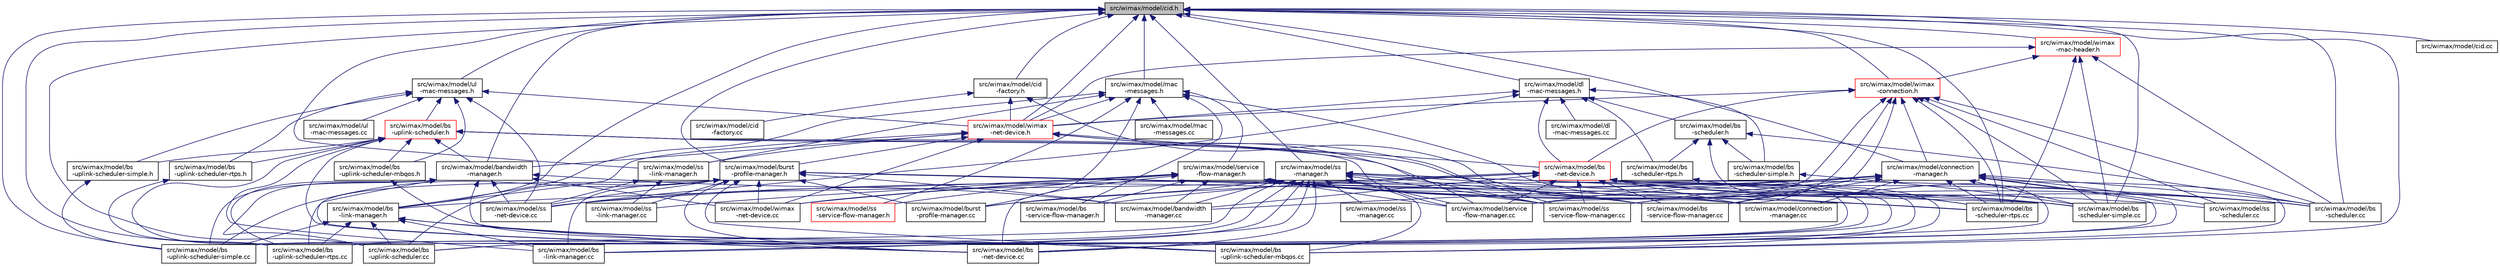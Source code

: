 digraph "src/wimax/model/cid.h"
{
 // LATEX_PDF_SIZE
  edge [fontname="Helvetica",fontsize="10",labelfontname="Helvetica",labelfontsize="10"];
  node [fontname="Helvetica",fontsize="10",shape=record];
  Node1 [label="src/wimax/model/cid.h",height=0.2,width=0.4,color="black", fillcolor="grey75", style="filled", fontcolor="black",tooltip=" "];
  Node1 -> Node2 [dir="back",color="midnightblue",fontsize="10",style="solid",fontname="Helvetica"];
  Node2 [label="src/wimax/model/bandwidth\l-manager.h",height=0.2,width=0.4,color="black", fillcolor="white", style="filled",URL="$bandwidth-manager_8h.html",tooltip=" "];
  Node2 -> Node3 [dir="back",color="midnightblue",fontsize="10",style="solid",fontname="Helvetica"];
  Node3 [label="src/wimax/model/bandwidth\l-manager.cc",height=0.2,width=0.4,color="black", fillcolor="white", style="filled",URL="$bandwidth-manager_8cc.html",tooltip=" "];
  Node2 -> Node4 [dir="back",color="midnightblue",fontsize="10",style="solid",fontname="Helvetica"];
  Node4 [label="src/wimax/model/bs\l-net-device.cc",height=0.2,width=0.4,color="black", fillcolor="white", style="filled",URL="$bs-net-device_8cc.html",tooltip=" "];
  Node2 -> Node5 [dir="back",color="midnightblue",fontsize="10",style="solid",fontname="Helvetica"];
  Node5 [label="src/wimax/model/bs\l-uplink-scheduler-mbqos.cc",height=0.2,width=0.4,color="black", fillcolor="white", style="filled",URL="$bs-uplink-scheduler-mbqos_8cc.html",tooltip=" "];
  Node2 -> Node6 [dir="back",color="midnightblue",fontsize="10",style="solid",fontname="Helvetica"];
  Node6 [label="src/wimax/model/bs\l-uplink-scheduler-rtps.cc",height=0.2,width=0.4,color="black", fillcolor="white", style="filled",URL="$bs-uplink-scheduler-rtps_8cc.html",tooltip=" "];
  Node2 -> Node7 [dir="back",color="midnightblue",fontsize="10",style="solid",fontname="Helvetica"];
  Node7 [label="src/wimax/model/bs\l-uplink-scheduler-simple.cc",height=0.2,width=0.4,color="black", fillcolor="white", style="filled",URL="$bs-uplink-scheduler-simple_8cc.html",tooltip=" "];
  Node2 -> Node8 [dir="back",color="midnightblue",fontsize="10",style="solid",fontname="Helvetica"];
  Node8 [label="src/wimax/model/bs\l-uplink-scheduler.cc",height=0.2,width=0.4,color="black", fillcolor="white", style="filled",URL="$bs-uplink-scheduler_8cc.html",tooltip=" "];
  Node2 -> Node9 [dir="back",color="midnightblue",fontsize="10",style="solid",fontname="Helvetica"];
  Node9 [label="src/wimax/model/ss\l-net-device.cc",height=0.2,width=0.4,color="black", fillcolor="white", style="filled",URL="$ss-net-device_8cc.html",tooltip=" "];
  Node2 -> Node10 [dir="back",color="midnightblue",fontsize="10",style="solid",fontname="Helvetica"];
  Node10 [label="src/wimax/model/wimax\l-net-device.cc",height=0.2,width=0.4,color="black", fillcolor="white", style="filled",URL="$wimax-net-device_8cc.html",tooltip=" "];
  Node1 -> Node11 [dir="back",color="midnightblue",fontsize="10",style="solid",fontname="Helvetica"];
  Node11 [label="src/wimax/model/bs\l-link-manager.h",height=0.2,width=0.4,color="black", fillcolor="white", style="filled",URL="$bs-link-manager_8h.html",tooltip=" "];
  Node11 -> Node12 [dir="back",color="midnightblue",fontsize="10",style="solid",fontname="Helvetica"];
  Node12 [label="src/wimax/model/bs\l-link-manager.cc",height=0.2,width=0.4,color="black", fillcolor="white", style="filled",URL="$bs-link-manager_8cc.html",tooltip=" "];
  Node11 -> Node4 [dir="back",color="midnightblue",fontsize="10",style="solid",fontname="Helvetica"];
  Node11 -> Node5 [dir="back",color="midnightblue",fontsize="10",style="solid",fontname="Helvetica"];
  Node11 -> Node6 [dir="back",color="midnightblue",fontsize="10",style="solid",fontname="Helvetica"];
  Node11 -> Node7 [dir="back",color="midnightblue",fontsize="10",style="solid",fontname="Helvetica"];
  Node11 -> Node8 [dir="back",color="midnightblue",fontsize="10",style="solid",fontname="Helvetica"];
  Node1 -> Node13 [dir="back",color="midnightblue",fontsize="10",style="solid",fontname="Helvetica"];
  Node13 [label="src/wimax/model/bs\l-scheduler-rtps.cc",height=0.2,width=0.4,color="black", fillcolor="white", style="filled",URL="$bs-scheduler-rtps_8cc.html",tooltip=" "];
  Node1 -> Node14 [dir="back",color="midnightblue",fontsize="10",style="solid",fontname="Helvetica"];
  Node14 [label="src/wimax/model/bs\l-scheduler-simple.cc",height=0.2,width=0.4,color="black", fillcolor="white", style="filled",URL="$bs-scheduler-simple_8cc.html",tooltip=" "];
  Node1 -> Node15 [dir="back",color="midnightblue",fontsize="10",style="solid",fontname="Helvetica"];
  Node15 [label="src/wimax/model/bs\l-scheduler.cc",height=0.2,width=0.4,color="black", fillcolor="white", style="filled",URL="$bs-scheduler_8cc.html",tooltip=" "];
  Node1 -> Node5 [dir="back",color="midnightblue",fontsize="10",style="solid",fontname="Helvetica"];
  Node1 -> Node6 [dir="back",color="midnightblue",fontsize="10",style="solid",fontname="Helvetica"];
  Node1 -> Node7 [dir="back",color="midnightblue",fontsize="10",style="solid",fontname="Helvetica"];
  Node1 -> Node8 [dir="back",color="midnightblue",fontsize="10",style="solid",fontname="Helvetica"];
  Node1 -> Node16 [dir="back",color="midnightblue",fontsize="10",style="solid",fontname="Helvetica"];
  Node16 [label="src/wimax/model/burst\l-profile-manager.h",height=0.2,width=0.4,color="black", fillcolor="white", style="filled",URL="$burst-profile-manager_8h.html",tooltip=" "];
  Node16 -> Node3 [dir="back",color="midnightblue",fontsize="10",style="solid",fontname="Helvetica"];
  Node16 -> Node12 [dir="back",color="midnightblue",fontsize="10",style="solid",fontname="Helvetica"];
  Node16 -> Node4 [dir="back",color="midnightblue",fontsize="10",style="solid",fontname="Helvetica"];
  Node16 -> Node13 [dir="back",color="midnightblue",fontsize="10",style="solid",fontname="Helvetica"];
  Node16 -> Node14 [dir="back",color="midnightblue",fontsize="10",style="solid",fontname="Helvetica"];
  Node16 -> Node15 [dir="back",color="midnightblue",fontsize="10",style="solid",fontname="Helvetica"];
  Node16 -> Node5 [dir="back",color="midnightblue",fontsize="10",style="solid",fontname="Helvetica"];
  Node16 -> Node6 [dir="back",color="midnightblue",fontsize="10",style="solid",fontname="Helvetica"];
  Node16 -> Node7 [dir="back",color="midnightblue",fontsize="10",style="solid",fontname="Helvetica"];
  Node16 -> Node8 [dir="back",color="midnightblue",fontsize="10",style="solid",fontname="Helvetica"];
  Node16 -> Node17 [dir="back",color="midnightblue",fontsize="10",style="solid",fontname="Helvetica"];
  Node17 [label="src/wimax/model/burst\l-profile-manager.cc",height=0.2,width=0.4,color="black", fillcolor="white", style="filled",URL="$burst-profile-manager_8cc.html",tooltip=" "];
  Node16 -> Node18 [dir="back",color="midnightblue",fontsize="10",style="solid",fontname="Helvetica"];
  Node18 [label="src/wimax/model/ss\l-link-manager.cc",height=0.2,width=0.4,color="black", fillcolor="white", style="filled",URL="$ss-link-manager_8cc.html",tooltip=" "];
  Node16 -> Node9 [dir="back",color="midnightblue",fontsize="10",style="solid",fontname="Helvetica"];
  Node16 -> Node10 [dir="back",color="midnightblue",fontsize="10",style="solid",fontname="Helvetica"];
  Node1 -> Node19 [dir="back",color="midnightblue",fontsize="10",style="solid",fontname="Helvetica"];
  Node19 [label="src/wimax/model/cid\l-factory.h",height=0.2,width=0.4,color="black", fillcolor="white", style="filled",URL="$cid-factory_8h.html",tooltip=" "];
  Node19 -> Node20 [dir="back",color="midnightblue",fontsize="10",style="solid",fontname="Helvetica"];
  Node20 [label="src/wimax/model/cid\l-factory.cc",height=0.2,width=0.4,color="black", fillcolor="white", style="filled",URL="$cid-factory_8cc.html",tooltip=" "];
  Node19 -> Node21 [dir="back",color="midnightblue",fontsize="10",style="solid",fontname="Helvetica"];
  Node21 [label="src/wimax/model/connection\l-manager.cc",height=0.2,width=0.4,color="black", fillcolor="white", style="filled",URL="$connection-manager_8cc.html",tooltip=" "];
  Node19 -> Node22 [dir="back",color="midnightblue",fontsize="10",style="solid",fontname="Helvetica"];
  Node22 [label="src/wimax/model/wimax\l-net-device.h",height=0.2,width=0.4,color="red", fillcolor="white", style="filled",URL="$wimax-net-device_8h.html",tooltip=" "];
  Node22 -> Node2 [dir="back",color="midnightblue",fontsize="10",style="solid",fontname="Helvetica"];
  Node22 -> Node11 [dir="back",color="midnightblue",fontsize="10",style="solid",fontname="Helvetica"];
  Node22 -> Node23 [dir="back",color="midnightblue",fontsize="10",style="solid",fontname="Helvetica"];
  Node23 [label="src/wimax/model/bs\l-net-device.h",height=0.2,width=0.4,color="red", fillcolor="white", style="filled",URL="$bs-net-device_8h.html",tooltip=" "];
  Node23 -> Node3 [dir="back",color="midnightblue",fontsize="10",style="solid",fontname="Helvetica"];
  Node23 -> Node11 [dir="back",color="midnightblue",fontsize="10",style="solid",fontname="Helvetica"];
  Node23 -> Node4 [dir="back",color="midnightblue",fontsize="10",style="solid",fontname="Helvetica"];
  Node23 -> Node13 [dir="back",color="midnightblue",fontsize="10",style="solid",fontname="Helvetica"];
  Node23 -> Node14 [dir="back",color="midnightblue",fontsize="10",style="solid",fontname="Helvetica"];
  Node23 -> Node15 [dir="back",color="midnightblue",fontsize="10",style="solid",fontname="Helvetica"];
  Node23 -> Node24 [dir="back",color="midnightblue",fontsize="10",style="solid",fontname="Helvetica"];
  Node24 [label="src/wimax/model/bs\l-service-flow-manager.cc",height=0.2,width=0.4,color="black", fillcolor="white", style="filled",URL="$bs-service-flow-manager_8cc.html",tooltip=" "];
  Node23 -> Node25 [dir="back",color="midnightblue",fontsize="10",style="solid",fontname="Helvetica"];
  Node25 [label="src/wimax/model/bs\l-service-flow-manager.h",height=0.2,width=0.4,color="black", fillcolor="white", style="filled",URL="$bs-service-flow-manager_8h.html",tooltip=" "];
  Node23 -> Node5 [dir="back",color="midnightblue",fontsize="10",style="solid",fontname="Helvetica"];
  Node23 -> Node6 [dir="back",color="midnightblue",fontsize="10",style="solid",fontname="Helvetica"];
  Node23 -> Node7 [dir="back",color="midnightblue",fontsize="10",style="solid",fontname="Helvetica"];
  Node23 -> Node8 [dir="back",color="midnightblue",fontsize="10",style="solid",fontname="Helvetica"];
  Node23 -> Node17 [dir="back",color="midnightblue",fontsize="10",style="solid",fontname="Helvetica"];
  Node23 -> Node21 [dir="back",color="midnightblue",fontsize="10",style="solid",fontname="Helvetica"];
  Node23 -> Node26 [dir="back",color="midnightblue",fontsize="10",style="solid",fontname="Helvetica"];
  Node26 [label="src/wimax/model/service\l-flow-manager.cc",height=0.2,width=0.4,color="black", fillcolor="white", style="filled",URL="$service-flow-manager_8cc.html",tooltip=" "];
  Node23 -> Node32 [dir="back",color="midnightblue",fontsize="10",style="solid",fontname="Helvetica"];
  Node32 [label="src/wimax/model/ss\l-service-flow-manager.cc",height=0.2,width=0.4,color="black", fillcolor="white", style="filled",URL="$ss-service-flow-manager_8cc.html",tooltip=" "];
  Node22 -> Node16 [dir="back",color="midnightblue",fontsize="10",style="solid",fontname="Helvetica"];
  Node22 -> Node26 [dir="back",color="midnightblue",fontsize="10",style="solid",fontname="Helvetica"];
  Node22 -> Node39 [dir="back",color="midnightblue",fontsize="10",style="solid",fontname="Helvetica"];
  Node39 [label="src/wimax/model/ss\l-link-manager.h",height=0.2,width=0.4,color="black", fillcolor="white", style="filled",URL="$ss-link-manager_8h.html",tooltip=" "];
  Node39 -> Node18 [dir="back",color="midnightblue",fontsize="10",style="solid",fontname="Helvetica"];
  Node39 -> Node9 [dir="back",color="midnightblue",fontsize="10",style="solid",fontname="Helvetica"];
  Node22 -> Node32 [dir="back",color="midnightblue",fontsize="10",style="solid",fontname="Helvetica"];
  Node22 -> Node10 [dir="back",color="midnightblue",fontsize="10",style="solid",fontname="Helvetica"];
  Node1 -> Node49 [dir="back",color="midnightblue",fontsize="10",style="solid",fontname="Helvetica"];
  Node49 [label="src/wimax/model/cid.cc",height=0.2,width=0.4,color="black", fillcolor="white", style="filled",URL="$cid_8cc.html",tooltip=" "];
  Node1 -> Node50 [dir="back",color="midnightblue",fontsize="10",style="solid",fontname="Helvetica"];
  Node50 [label="src/wimax/model/connection\l-manager.h",height=0.2,width=0.4,color="black", fillcolor="white", style="filled",URL="$connection-manager_8h.html",tooltip=" "];
  Node50 -> Node3 [dir="back",color="midnightblue",fontsize="10",style="solid",fontname="Helvetica"];
  Node50 -> Node12 [dir="back",color="midnightblue",fontsize="10",style="solid",fontname="Helvetica"];
  Node50 -> Node4 [dir="back",color="midnightblue",fontsize="10",style="solid",fontname="Helvetica"];
  Node50 -> Node13 [dir="back",color="midnightblue",fontsize="10",style="solid",fontname="Helvetica"];
  Node50 -> Node14 [dir="back",color="midnightblue",fontsize="10",style="solid",fontname="Helvetica"];
  Node50 -> Node15 [dir="back",color="midnightblue",fontsize="10",style="solid",fontname="Helvetica"];
  Node50 -> Node24 [dir="back",color="midnightblue",fontsize="10",style="solid",fontname="Helvetica"];
  Node50 -> Node5 [dir="back",color="midnightblue",fontsize="10",style="solid",fontname="Helvetica"];
  Node50 -> Node21 [dir="back",color="midnightblue",fontsize="10",style="solid",fontname="Helvetica"];
  Node50 -> Node26 [dir="back",color="midnightblue",fontsize="10",style="solid",fontname="Helvetica"];
  Node50 -> Node9 [dir="back",color="midnightblue",fontsize="10",style="solid",fontname="Helvetica"];
  Node50 -> Node35 [dir="back",color="midnightblue",fontsize="10",style="solid",fontname="Helvetica"];
  Node35 [label="src/wimax/model/ss\l-scheduler.cc",height=0.2,width=0.4,color="black", fillcolor="white", style="filled",URL="$ss-scheduler_8cc.html",tooltip=" "];
  Node50 -> Node32 [dir="back",color="midnightblue",fontsize="10",style="solid",fontname="Helvetica"];
  Node50 -> Node10 [dir="back",color="midnightblue",fontsize="10",style="solid",fontname="Helvetica"];
  Node1 -> Node51 [dir="back",color="midnightblue",fontsize="10",style="solid",fontname="Helvetica"];
  Node51 [label="src/wimax/model/dl\l-mac-messages.h",height=0.2,width=0.4,color="black", fillcolor="white", style="filled",URL="$dl-mac-messages_8h.html",tooltip=" "];
  Node51 -> Node23 [dir="back",color="midnightblue",fontsize="10",style="solid",fontname="Helvetica"];
  Node51 -> Node52 [dir="back",color="midnightblue",fontsize="10",style="solid",fontname="Helvetica"];
  Node52 [label="src/wimax/model/bs\l-scheduler-rtps.h",height=0.2,width=0.4,color="black", fillcolor="white", style="filled",URL="$bs-scheduler-rtps_8h.html",tooltip=" "];
  Node52 -> Node13 [dir="back",color="midnightblue",fontsize="10",style="solid",fontname="Helvetica"];
  Node51 -> Node53 [dir="back",color="midnightblue",fontsize="10",style="solid",fontname="Helvetica"];
  Node53 [label="src/wimax/model/bs\l-scheduler-simple.h",height=0.2,width=0.4,color="black", fillcolor="white", style="filled",URL="$bs-scheduler-simple_8h.html",tooltip=" "];
  Node53 -> Node14 [dir="back",color="midnightblue",fontsize="10",style="solid",fontname="Helvetica"];
  Node51 -> Node54 [dir="back",color="midnightblue",fontsize="10",style="solid",fontname="Helvetica"];
  Node54 [label="src/wimax/model/bs\l-scheduler.h",height=0.2,width=0.4,color="black", fillcolor="white", style="filled",URL="$bs-scheduler_8h.html",tooltip=" "];
  Node54 -> Node4 [dir="back",color="midnightblue",fontsize="10",style="solid",fontname="Helvetica"];
  Node54 -> Node52 [dir="back",color="midnightblue",fontsize="10",style="solid",fontname="Helvetica"];
  Node54 -> Node53 [dir="back",color="midnightblue",fontsize="10",style="solid",fontname="Helvetica"];
  Node54 -> Node15 [dir="back",color="midnightblue",fontsize="10",style="solid",fontname="Helvetica"];
  Node51 -> Node55 [dir="back",color="midnightblue",fontsize="10",style="solid",fontname="Helvetica"];
  Node55 [label="src/wimax/model/dl\l-mac-messages.cc",height=0.2,width=0.4,color="black", fillcolor="white", style="filled",URL="$dl-mac-messages_8cc.html",tooltip=" "];
  Node51 -> Node9 [dir="back",color="midnightblue",fontsize="10",style="solid",fontname="Helvetica"];
  Node51 -> Node22 [dir="back",color="midnightblue",fontsize="10",style="solid",fontname="Helvetica"];
  Node1 -> Node56 [dir="back",color="midnightblue",fontsize="10",style="solid",fontname="Helvetica"];
  Node56 [label="src/wimax/model/mac\l-messages.h",height=0.2,width=0.4,color="black", fillcolor="white", style="filled",URL="$mac-messages_8h.html",tooltip=" "];
  Node56 -> Node11 [dir="back",color="midnightblue",fontsize="10",style="solid",fontname="Helvetica"];
  Node56 -> Node25 [dir="back",color="midnightblue",fontsize="10",style="solid",fontname="Helvetica"];
  Node56 -> Node17 [dir="back",color="midnightblue",fontsize="10",style="solid",fontname="Helvetica"];
  Node56 -> Node21 [dir="back",color="midnightblue",fontsize="10",style="solid",fontname="Helvetica"];
  Node56 -> Node57 [dir="back",color="midnightblue",fontsize="10",style="solid",fontname="Helvetica"];
  Node57 [label="src/wimax/model/mac\l-messages.cc",height=0.2,width=0.4,color="black", fillcolor="white", style="filled",URL="$mac-messages_8cc.html",tooltip=" "];
  Node56 -> Node58 [dir="back",color="midnightblue",fontsize="10",style="solid",fontname="Helvetica"];
  Node58 [label="src/wimax/model/service\l-flow-manager.h",height=0.2,width=0.4,color="black", fillcolor="white", style="filled",URL="$service-flow-manager_8h.html",tooltip=" "];
  Node58 -> Node3 [dir="back",color="midnightblue",fontsize="10",style="solid",fontname="Helvetica"];
  Node58 -> Node4 [dir="back",color="midnightblue",fontsize="10",style="solid",fontname="Helvetica"];
  Node58 -> Node13 [dir="back",color="midnightblue",fontsize="10",style="solid",fontname="Helvetica"];
  Node58 -> Node14 [dir="back",color="midnightblue",fontsize="10",style="solid",fontname="Helvetica"];
  Node58 -> Node15 [dir="back",color="midnightblue",fontsize="10",style="solid",fontname="Helvetica"];
  Node58 -> Node24 [dir="back",color="midnightblue",fontsize="10",style="solid",fontname="Helvetica"];
  Node58 -> Node25 [dir="back",color="midnightblue",fontsize="10",style="solid",fontname="Helvetica"];
  Node58 -> Node26 [dir="back",color="midnightblue",fontsize="10",style="solid",fontname="Helvetica"];
  Node58 -> Node18 [dir="back",color="midnightblue",fontsize="10",style="solid",fontname="Helvetica"];
  Node58 -> Node9 [dir="back",color="midnightblue",fontsize="10",style="solid",fontname="Helvetica"];
  Node58 -> Node35 [dir="back",color="midnightblue",fontsize="10",style="solid",fontname="Helvetica"];
  Node58 -> Node32 [dir="back",color="midnightblue",fontsize="10",style="solid",fontname="Helvetica"];
  Node58 -> Node41 [dir="back",color="midnightblue",fontsize="10",style="solid",fontname="Helvetica"];
  Node41 [label="src/wimax/model/ss\l-service-flow-manager.h",height=0.2,width=0.4,color="red", fillcolor="white", style="filled",URL="$ss-service-flow-manager_8h.html",tooltip=" "];
  Node58 -> Node10 [dir="back",color="midnightblue",fontsize="10",style="solid",fontname="Helvetica"];
  Node56 -> Node39 [dir="back",color="midnightblue",fontsize="10",style="solid",fontname="Helvetica"];
  Node56 -> Node41 [dir="back",color="midnightblue",fontsize="10",style="solid",fontname="Helvetica"];
  Node56 -> Node22 [dir="back",color="midnightblue",fontsize="10",style="solid",fontname="Helvetica"];
  Node1 -> Node39 [dir="back",color="midnightblue",fontsize="10",style="solid",fontname="Helvetica"];
  Node1 -> Node45 [dir="back",color="midnightblue",fontsize="10",style="solid",fontname="Helvetica"];
  Node45 [label="src/wimax/model/ss\l-manager.h",height=0.2,width=0.4,color="black", fillcolor="white", style="filled",URL="$ss-manager_8h.html",tooltip=" "];
  Node45 -> Node3 [dir="back",color="midnightblue",fontsize="10",style="solid",fontname="Helvetica"];
  Node45 -> Node12 [dir="back",color="midnightblue",fontsize="10",style="solid",fontname="Helvetica"];
  Node45 -> Node4 [dir="back",color="midnightblue",fontsize="10",style="solid",fontname="Helvetica"];
  Node45 -> Node13 [dir="back",color="midnightblue",fontsize="10",style="solid",fontname="Helvetica"];
  Node45 -> Node14 [dir="back",color="midnightblue",fontsize="10",style="solid",fontname="Helvetica"];
  Node45 -> Node15 [dir="back",color="midnightblue",fontsize="10",style="solid",fontname="Helvetica"];
  Node45 -> Node24 [dir="back",color="midnightblue",fontsize="10",style="solid",fontname="Helvetica"];
  Node45 -> Node5 [dir="back",color="midnightblue",fontsize="10",style="solid",fontname="Helvetica"];
  Node45 -> Node6 [dir="back",color="midnightblue",fontsize="10",style="solid",fontname="Helvetica"];
  Node45 -> Node7 [dir="back",color="midnightblue",fontsize="10",style="solid",fontname="Helvetica"];
  Node45 -> Node8 [dir="back",color="midnightblue",fontsize="10",style="solid",fontname="Helvetica"];
  Node45 -> Node17 [dir="back",color="midnightblue",fontsize="10",style="solid",fontname="Helvetica"];
  Node45 -> Node26 [dir="back",color="midnightblue",fontsize="10",style="solid",fontname="Helvetica"];
  Node45 -> Node46 [dir="back",color="midnightblue",fontsize="10",style="solid",fontname="Helvetica"];
  Node46 [label="src/wimax/model/ss\l-manager.cc",height=0.2,width=0.4,color="black", fillcolor="white", style="filled",URL="$ss-manager_8cc.html",tooltip=" "];
  Node45 -> Node32 [dir="back",color="midnightblue",fontsize="10",style="solid",fontname="Helvetica"];
  Node1 -> Node59 [dir="back",color="midnightblue",fontsize="10",style="solid",fontname="Helvetica"];
  Node59 [label="src/wimax/model/ul\l-mac-messages.h",height=0.2,width=0.4,color="black", fillcolor="white", style="filled",URL="$ul-mac-messages_8h.html",tooltip=" "];
  Node59 -> Node28 [dir="back",color="midnightblue",fontsize="10",style="solid",fontname="Helvetica"];
  Node28 [label="src/wimax/model/bs\l-uplink-scheduler-mbqos.h",height=0.2,width=0.4,color="black", fillcolor="white", style="filled",URL="$bs-uplink-scheduler-mbqos_8h.html",tooltip=" "];
  Node28 -> Node5 [dir="back",color="midnightblue",fontsize="10",style="solid",fontname="Helvetica"];
  Node59 -> Node30 [dir="back",color="midnightblue",fontsize="10",style="solid",fontname="Helvetica"];
  Node30 [label="src/wimax/model/bs\l-uplink-scheduler-rtps.h",height=0.2,width=0.4,color="black", fillcolor="white", style="filled",URL="$bs-uplink-scheduler-rtps_8h.html",tooltip=" "];
  Node30 -> Node6 [dir="back",color="midnightblue",fontsize="10",style="solid",fontname="Helvetica"];
  Node59 -> Node31 [dir="back",color="midnightblue",fontsize="10",style="solid",fontname="Helvetica"];
  Node31 [label="src/wimax/model/bs\l-uplink-scheduler-simple.h",height=0.2,width=0.4,color="black", fillcolor="white", style="filled",URL="$bs-uplink-scheduler-simple_8h.html",tooltip=" "];
  Node31 -> Node7 [dir="back",color="midnightblue",fontsize="10",style="solid",fontname="Helvetica"];
  Node59 -> Node29 [dir="back",color="midnightblue",fontsize="10",style="solid",fontname="Helvetica"];
  Node29 [label="src/wimax/model/bs\l-uplink-scheduler.h",height=0.2,width=0.4,color="red", fillcolor="white", style="filled",URL="$bs-uplink-scheduler_8h.html",tooltip=" "];
  Node29 -> Node2 [dir="back",color="midnightblue",fontsize="10",style="solid",fontname="Helvetica"];
  Node29 -> Node12 [dir="back",color="midnightblue",fontsize="10",style="solid",fontname="Helvetica"];
  Node29 -> Node4 [dir="back",color="midnightblue",fontsize="10",style="solid",fontname="Helvetica"];
  Node29 -> Node24 [dir="back",color="midnightblue",fontsize="10",style="solid",fontname="Helvetica"];
  Node29 -> Node28 [dir="back",color="midnightblue",fontsize="10",style="solid",fontname="Helvetica"];
  Node29 -> Node30 [dir="back",color="midnightblue",fontsize="10",style="solid",fontname="Helvetica"];
  Node29 -> Node31 [dir="back",color="midnightblue",fontsize="10",style="solid",fontname="Helvetica"];
  Node29 -> Node8 [dir="back",color="midnightblue",fontsize="10",style="solid",fontname="Helvetica"];
  Node29 -> Node26 [dir="back",color="midnightblue",fontsize="10",style="solid",fontname="Helvetica"];
  Node29 -> Node32 [dir="back",color="midnightblue",fontsize="10",style="solid",fontname="Helvetica"];
  Node59 -> Node9 [dir="back",color="midnightblue",fontsize="10",style="solid",fontname="Helvetica"];
  Node59 -> Node60 [dir="back",color="midnightblue",fontsize="10",style="solid",fontname="Helvetica"];
  Node60 [label="src/wimax/model/ul\l-mac-messages.cc",height=0.2,width=0.4,color="black", fillcolor="white", style="filled",URL="$ul-mac-messages_8cc.html",tooltip=" "];
  Node59 -> Node22 [dir="back",color="midnightblue",fontsize="10",style="solid",fontname="Helvetica"];
  Node1 -> Node61 [dir="back",color="midnightblue",fontsize="10",style="solid",fontname="Helvetica"];
  Node61 [label="src/wimax/model/wimax\l-connection.h",height=0.2,width=0.4,color="red", fillcolor="white", style="filled",URL="$wimax-connection_8h.html",tooltip=" "];
  Node61 -> Node23 [dir="back",color="midnightblue",fontsize="10",style="solid",fontname="Helvetica"];
  Node61 -> Node13 [dir="back",color="midnightblue",fontsize="10",style="solid",fontname="Helvetica"];
  Node61 -> Node14 [dir="back",color="midnightblue",fontsize="10",style="solid",fontname="Helvetica"];
  Node61 -> Node15 [dir="back",color="midnightblue",fontsize="10",style="solid",fontname="Helvetica"];
  Node61 -> Node24 [dir="back",color="midnightblue",fontsize="10",style="solid",fontname="Helvetica"];
  Node61 -> Node50 [dir="back",color="midnightblue",fontsize="10",style="solid",fontname="Helvetica"];
  Node61 -> Node26 [dir="back",color="midnightblue",fontsize="10",style="solid",fontname="Helvetica"];
  Node61 -> Node35 [dir="back",color="midnightblue",fontsize="10",style="solid",fontname="Helvetica"];
  Node61 -> Node32 [dir="back",color="midnightblue",fontsize="10",style="solid",fontname="Helvetica"];
  Node61 -> Node22 [dir="back",color="midnightblue",fontsize="10",style="solid",fontname="Helvetica"];
  Node1 -> Node71 [dir="back",color="midnightblue",fontsize="10",style="solid",fontname="Helvetica"];
  Node71 [label="src/wimax/model/wimax\l-mac-header.h",height=0.2,width=0.4,color="red", fillcolor="white", style="filled",URL="$wimax-mac-header_8h.html",tooltip=" "];
  Node71 -> Node13 [dir="back",color="midnightblue",fontsize="10",style="solid",fontname="Helvetica"];
  Node71 -> Node14 [dir="back",color="midnightblue",fontsize="10",style="solid",fontname="Helvetica"];
  Node71 -> Node15 [dir="back",color="midnightblue",fontsize="10",style="solid",fontname="Helvetica"];
  Node71 -> Node61 [dir="back",color="midnightblue",fontsize="10",style="solid",fontname="Helvetica"];
  Node71 -> Node22 [dir="back",color="midnightblue",fontsize="10",style="solid",fontname="Helvetica"];
  Node1 -> Node22 [dir="back",color="midnightblue",fontsize="10",style="solid",fontname="Helvetica"];
}
